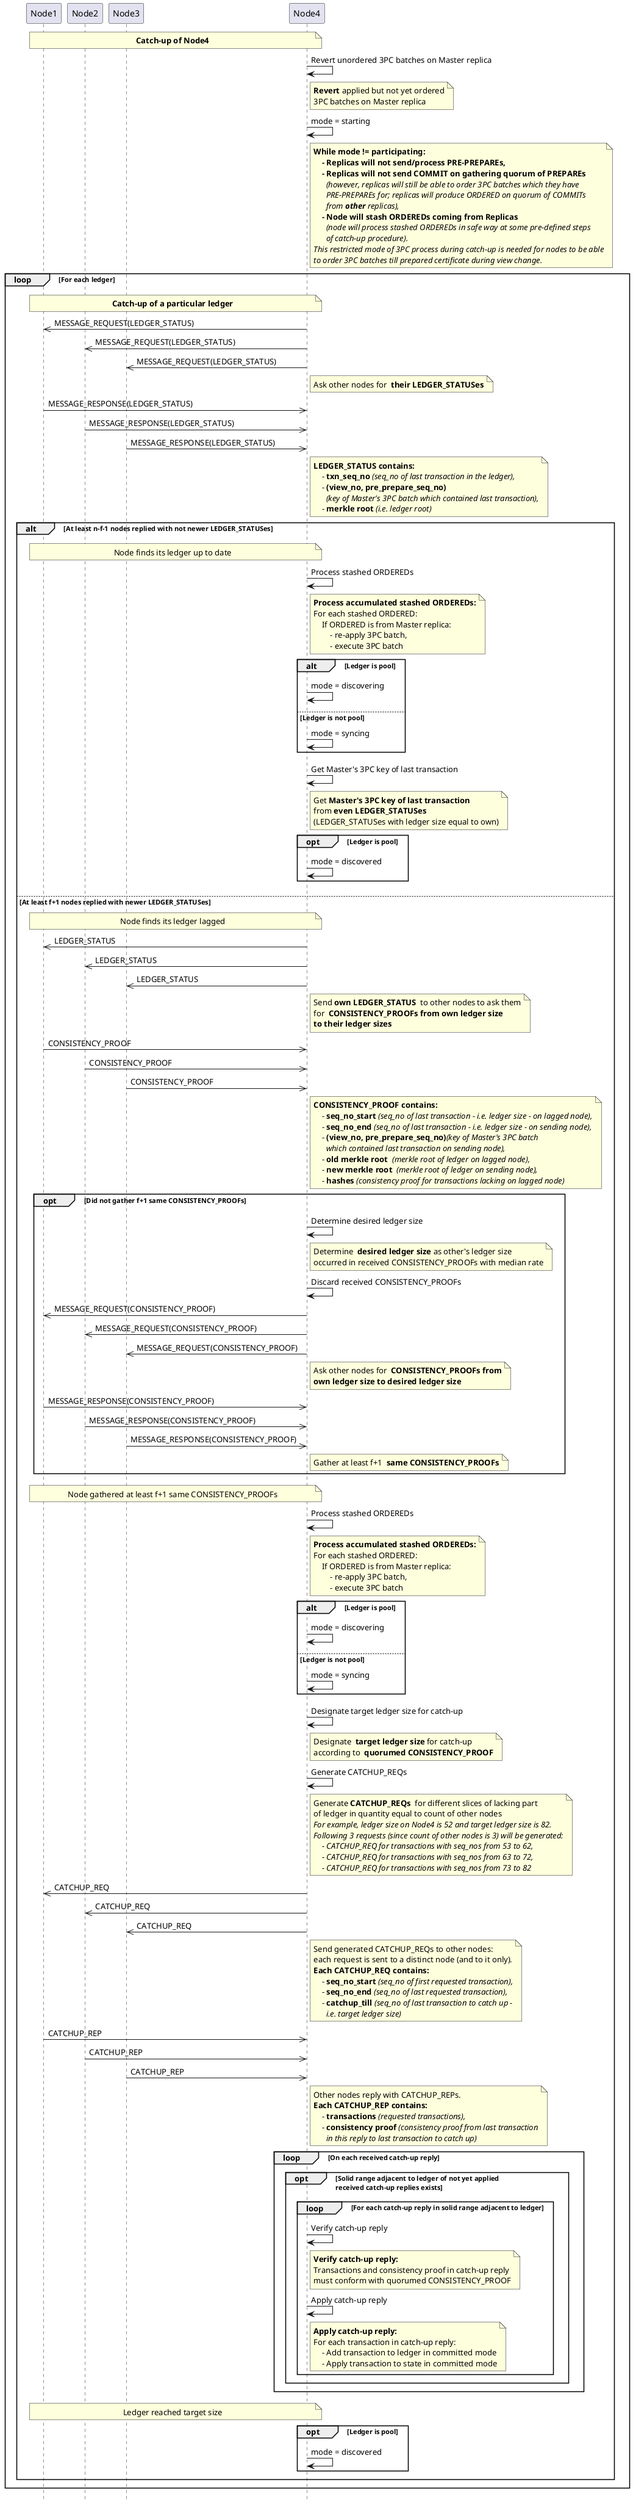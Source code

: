 @startuml
!pragma teoz true
hide footbox

participant Node1
participant Node2
participant Node3
participant Node4

note over Node1, Node4
    <b>Catch-up of Node4
end note

Node4 -> Node4: Revert unordered 3PC batches on Master replica
note right Node4
    <b>Revert</b> applied but not yet ordered
    3PC batches on Master replica
end note

Node4 -> Node4: mode = starting
note right Node4
    <b>While mode != participating:
        <b>- Replicas will not send/process PRE-PREPAREs,
        <b>- Replicas will not send COMMIT on gathering quorum of PREPAREs
          <i>(however, replicas will still be able to order 3PC batches which they have
          <i>PRE-PREPAREs for; replicas will produce ORDERED on quorum of COMMITs
          <i>from <b>other</b> replicas),
        <b>- Node will stash ORDEREDs coming from Replicas
          <i>(node will process stashed ORDEREDs in safe way at some pre-defined steps
          <i>of catch-up procedure).
    <i>This restricted mode of 3PC process during catch-up is needed for nodes to be able
    <i>to order 3PC batches till prepared certificate during view change.
end note

loop For each ledger

    note over Node1, Node4
        <b>Catch-up of a particular ledger
    end note

    Node4 ->> Node1: MESSAGE_REQUEST(LEDGER_STATUS)
    Node4 ->> Node2: MESSAGE_REQUEST(LEDGER_STATUS)
    Node4 ->> Node3: MESSAGE_REQUEST(LEDGER_STATUS)
    note right Node4
        Ask other nodes for  <b>their LEDGER_STATUSes</b>
    end note

    Node1 ->> Node4: MESSAGE_RESPONSE(LEDGER_STATUS)
    Node2 ->> Node4: MESSAGE_RESPONSE(LEDGER_STATUS)
    Node3 ->> Node4: MESSAGE_RESPONSE(LEDGER_STATUS)
    note right Node4
        <b>LEDGER_STATUS contains:
            - <b>txn_seq_no</b> <i>(seq_no of last transaction in the ledger),
            - <b>(view_no, pre_prepare_seq_no)</b>
              <i>(key of Master's 3PC batch which contained last transaction),
            - <b>merkle root</b> <i>(i.e. ledger root)
    end note

    alt At least n-f-1 nodes replied with not newer LEDGER_STATUSes

        note over Node1, Node4
            Node finds its ledger up to date
        end note

        Node4 -> Node4: Process stashed ORDEREDs
        note right Node4
            <b>Process accumulated stashed ORDEREDs:
            For each stashed ORDERED:
                If ORDERED is from Master replica:
                    - re-apply 3PC batch,
                    - execute 3PC batch
        end note

        alt Ledger is pool
            Node4 -> Node4: mode = discovering
        else Ledger is not pool
            Node4 -> Node4: mode = syncing
        end alt

        Node4 -> Node4: Get Master's 3PC key of last transaction
        note right Node4
            Get <b>Master's 3PC key of last transaction</b>
            from <b>even LEDGER_STATUSes</b>
            (LEDGER_STATUSes with ledger size equal to own)
        end note

        opt Ledger is pool
            Node4 -> Node4: mode = discovered
        end opt

    else At least f+1 nodes replied with newer LEDGER_STATUSes

        note over Node1, Node4
            Node finds its ledger lagged
        end note

        Node4 ->> Node1: LEDGER_STATUS
        Node4 ->> Node2: LEDGER_STATUS
        Node4 ->> Node3: LEDGER_STATUS
        note right Node4
            Send <b>own LEDGER_STATUS</b>  to other nodes to ask them
            for  <b>CONSISTENCY_PROOFs from own ledger size
            <b>to their ledger sizes
        end note

        Node1 ->> Node4: CONSISTENCY_PROOF
        Node2 ->> Node4: CONSISTENCY_PROOF
        Node3 ->> Node4: CONSISTENCY_PROOF
        note right Node4
            <b>CONSISTENCY_PROOF contains:
                - <b>seq_no_start</b> <i>(seq_no of last transaction - i.e. ledger size - on lagged node),
                - <b>seq_no_end</b> <i>(seq_no of last transaction - i.e. ledger size - on sending node),
                - <b>(view_no, pre_prepare_seq_no)</b><i>(key of Master's 3PC batch
                  <i>which contained last transaction on sending node),
                - <b>old merkle root</b>  <i>(merkle root of ledger on lagged node),
                - <b>new merkle root</b>  <i>(merkle root of ledger on sending node),
                - <b>hashes</b> <i>(consistency proof for transactions lacking on lagged node)
        end note

        opt Did not gather f+1 same CONSISTENCY_PROOFs

            Node4 -> Node4: Determine desired ledger size
            note right Node4
                Determine  <b>desired ledger size</b> as other's ledger size
                occurred in received CONSISTENCY_PROOFs with median rate
            end note

            Node4 -> Node4: Discard received CONSISTENCY_PROOFs

            Node4 ->> Node1: MESSAGE_REQUEST(CONSISTENCY_PROOF)
            Node4 ->> Node2: MESSAGE_REQUEST(CONSISTENCY_PROOF)
            Node4 ->> Node3: MESSAGE_REQUEST(CONSISTENCY_PROOF)
            note right Node4
                Ask other nodes for  <b>CONSISTENCY_PROOFs from
                <b>own ledger size to desired ledger size
            end note

            Node1 ->> Node4: MESSAGE_RESPONSE(CONSISTENCY_PROOF)
            Node2 ->> Node4: MESSAGE_RESPONSE(CONSISTENCY_PROOF)
            Node3 ->> Node4: MESSAGE_RESPONSE(CONSISTENCY_PROOF)
            note right Node4
                Gather at least f+1  <b>same CONSISTENCY_PROOFs</b>
            end note

        end opt

        note over Node1, Node4
            Node gathered at least f+1 same CONSISTENCY_PROOFs
        end note

        Node4 -> Node4: Process stashed ORDEREDs
        note right Node4
            <b>Process accumulated stashed ORDEREDs:
            For each stashed ORDERED:
                If ORDERED is from Master replica:
                    - re-apply 3PC batch,
                    - execute 3PC batch
        end note

        alt Ledger is pool
            Node4 -> Node4: mode = discovering
        else Ledger is not pool
            Node4 -> Node4: mode = syncing
        end alt

        Node4 -> Node4: Designate target ledger size for catch-up
        note right Node4
            Designate  <b>target ledger size</b> for catch-up
            according to  <b>quorumed CONSISTENCY_PROOF</b>
        end note

        Node4 -> Node4: Generate CATCHUP_REQs
        note right Node4
            Generate <b>CATCHUP_REQs</b>  for different slices of lacking part
            of ledger in quantity equal to count of other nodes
            <i>For example, ledger size on Node4 is 52 and target ledger size is 82.
            <i>Following 3 requests (since count of other nodes is 3) will be generated:
                <i>- CATCHUP_REQ for transactions with seq_nos from 53 to 62,
                <i>- CATCHUP_REQ for transactions with seq_nos from 63 to 72,
                <i>- CATCHUP_REQ for transactions with seq_nos from 73 to 82
        end note

        Node4 ->> Node1: CATCHUP_REQ
        Node4 ->> Node2: CATCHUP_REQ
        Node4 ->> Node3: CATCHUP_REQ
        note right Node4
            Send generated CATCHUP_REQs to other nodes:
            each request is sent to a distinct node (and to it only).
            <b>Each CATCHUP_REQ contains:
                - <b>seq_no_start</b> <i>(seq_no of first requested transaction),
                - <b>seq_no_end</b> <i>(seq_no of last requested transaction),
                - <b>catchup_till</b> <i>(seq_no of last transaction to catch up -
                  <i>i.e. target ledger size)
        end note

        Node1 ->> Node4: CATCHUP_REP
        Node2 ->> Node4: CATCHUP_REP
        Node3 ->> Node4: CATCHUP_REP
        note right Node4
            Other nodes reply with CATCHUP_REPs.
            <b>Each CATCHUP_REP contains:
                - <b>transactions</b> <i>(requested transactions),
                - <b>consistency proof</b> <i>(consistency proof from last transaction
                  <i>in this reply to last transaction to catch up)
        end note

        loop On each received catch-up reply
            opt Solid range adjacent to ledger of not yet applied\nreceived catch-up replies exists
                loop For each catch-up reply in solid range adjacent to ledger

                    Node4 -> Node4: Verify catch-up reply
                    note right Node4
                        <b>Verify catch-up reply:
                        Transactions and consistency proof in catch-up reply
                        must conform with quorumed CONSISTENCY_PROOF
                    end note

                    Node4 -> Node4: Apply catch-up reply
                    note right Node4
                        <b>Apply catch-up reply:
                        For each transaction in catch-up reply:
                            - Add transaction to ledger in committed mode
                            - Apply transaction to state in committed mode
                    end note

                end loop
            end opt
        end loop

        note over Node1, Node4
            Ledger reached target size
        end note

        opt Ledger is pool
            Node4 -> Node4: mode = discovered
        end opt

    end alt

end loop

Node4 -> Node4: Get last_caught_up_3PC
note right Node4
    Get <b>last_caught_up_3PC</b> as maximum of Master's 3PC keys
    of last transactions over all ledgers
end note

opt last_caught_up_3PC > Master's last_ordered_3pc
    loop For each replica
        alt Replica is master

            Node4 -> Node4: Replica's last_ordered_3pc = last_caught_up_3PC

            Node4 -> Node4: Clear replica's collections up to last_caught_up_3PC
            note right Node4
                <b>Clear following replica's collections:
                    - batches <i>- up to last_caught_up_3PC,
                    - sentPrePrepares <i>- up to last_caught_up_3PC,
                    - prePrepares <i>- up to last_caught_up_3PC,
                    - prepares <i>- up to last_caught_up_3PC,
                    - commits <i>- up to last_caught_up_3PC,
                    - requestQueues <i>- requests from 3PC batches up to last_caught_up_3PC,
                    - ORDEREDs from outBox  <i>- up to last_caught_up_3PC,
                    - checkpoints  <i>- completely,
                    - stashedRecvdCheckpoints  <i>- up to last_caught_up_3PC
            end note

            Node4 -> Node4: Update replica's watermarks to\n(last_caught_up_3PC[1], last_caught_up_3PC[1] + LOG_SIZE)

        else Replica is backup

            note right Node4
                <i>If backup replica is primary then it could not miss any 3PC batches
                <i>since it is source of them and so it does not need any clearance or
                <i>updates to proceed 3PC process.
            end note

            opt Replica is non-primary

                note right Node4
                    <i>Non-primary backup replica is not informed about last_ordered_3pc
                    <i>value on up-to-date replicas in its instance. Due to this it intends
                    <i>to resume 3PC process just from currently incoming messages.
                    <i>In order to do this, it resets last_ordered_3pc, clears its collections
                    <i>and widens watermarks.
                end note

                Node4 -> Node4: Replica's last_ordered_3pc = (current view_no, 0)

                Node4 -> Node4: Clear replica's collections completely
                note right Node4
                    <b>Clear following replica's collections completely:
                        - batches,
                        - sentPrePrepares,
                        - prePrepares,
                        - prepares,
                        - commits,
                        - requestQueues,
                        - outBox,
                        - checkpoints,
                        - stashedRecvdCheckpoints
                end note

                Node4 -> Node4: Update replica's watermarks to (0, sys.maxsize)

                note right Node4
                    <i>Later replica will wait for gathering prepared certificate of
                    <i>incoming 3PC messages with any keys. When it gathers such
                    <i>certificate, it will adjust last_ordered_3pc right under
                    <i>prepared certificate key and so will join 3PC process.
                end note

            end note

        end alt
    end loop
end opt

Node4 -> Node4: Process stashed ORDEREDs
note right Node4
    <b>Process accumulated stashed ORDEREDs:
    For each stashed ORDERED:
        If ORDERED is from Master replica:
            - re-apply 3PC batch,
            - execute 3PC batch
end note

Node4 -> Node4: mode = synced

Node4 -> Node4: Check if next catch-up is needed
note right Node4
    <b>Check if next catch-up is needed</b> <i>(multiple catch-up
    <i>rounds may be needed in scope of view change)
end note

alt Next catchup needed
    Node4 -> Node4: Start next catchup
else No more catchups needed
    Node4 -> Node4: mode = participating
end alt

@enduml
